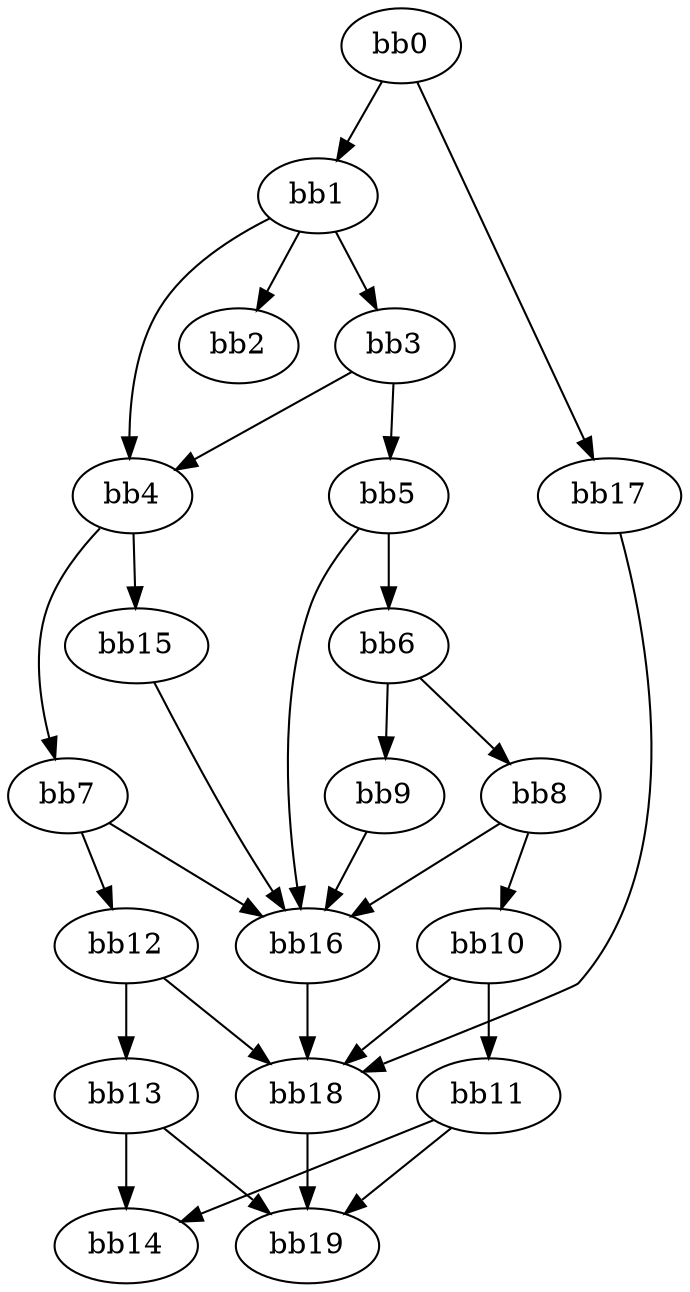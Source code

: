 digraph {
    0 [ label = "bb0\l" ]
    1 [ label = "bb1\l" ]
    2 [ label = "bb2\l" ]
    3 [ label = "bb3\l" ]
    4 [ label = "bb4\l" ]
    5 [ label = "bb5\l" ]
    6 [ label = "bb6\l" ]
    7 [ label = "bb7\l" ]
    8 [ label = "bb8\l" ]
    9 [ label = "bb9\l" ]
    10 [ label = "bb10\l" ]
    11 [ label = "bb11\l" ]
    12 [ label = "bb12\l" ]
    13 [ label = "bb13\l" ]
    14 [ label = "bb14\l" ]
    15 [ label = "bb15\l" ]
    16 [ label = "bb16\l" ]
    17 [ label = "bb17\l" ]
    18 [ label = "bb18\l" ]
    19 [ label = "bb19\l" ]
    0 -> 1 [ ]
    0 -> 17 [ ]
    1 -> 2 [ ]
    1 -> 3 [ ]
    1 -> 4 [ ]
    3 -> 4 [ ]
    3 -> 5 [ ]
    4 -> 7 [ ]
    4 -> 15 [ ]
    5 -> 6 [ ]
    5 -> 16 [ ]
    6 -> 8 [ ]
    6 -> 9 [ ]
    7 -> 12 [ ]
    7 -> 16 [ ]
    8 -> 10 [ ]
    8 -> 16 [ ]
    9 -> 16 [ ]
    10 -> 11 [ ]
    10 -> 18 [ ]
    11 -> 14 [ ]
    11 -> 19 [ ]
    12 -> 13 [ ]
    12 -> 18 [ ]
    13 -> 14 [ ]
    13 -> 19 [ ]
    15 -> 16 [ ]
    16 -> 18 [ ]
    17 -> 18 [ ]
    18 -> 19 [ ]
}

